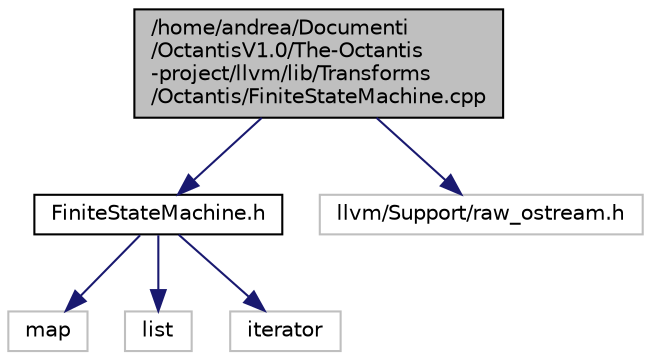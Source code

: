 digraph "/home/andrea/Documenti/OctantisV1.0/The-Octantis-project/llvm/lib/Transforms/Octantis/FiniteStateMachine.cpp"
{
  edge [fontname="Helvetica",fontsize="10",labelfontname="Helvetica",labelfontsize="10"];
  node [fontname="Helvetica",fontsize="10",shape=record];
  Node0 [label="/home/andrea/Documenti\l/OctantisV1.0/The-Octantis\l-project/llvm/lib/Transforms\l/Octantis/FiniteStateMachine.cpp",height=0.2,width=0.4,color="black", fillcolor="grey75", style="filled", fontcolor="black"];
  Node0 -> Node1 [color="midnightblue",fontsize="10",style="solid",fontname="Helvetica"];
  Node1 [label="FiniteStateMachine.h",height=0.2,width=0.4,color="black", fillcolor="white", style="filled",URL="$FiniteStateMachine_8h.html"];
  Node1 -> Node2 [color="midnightblue",fontsize="10",style="solid",fontname="Helvetica"];
  Node2 [label="map",height=0.2,width=0.4,color="grey75", fillcolor="white", style="filled"];
  Node1 -> Node3 [color="midnightblue",fontsize="10",style="solid",fontname="Helvetica"];
  Node3 [label="list",height=0.2,width=0.4,color="grey75", fillcolor="white", style="filled"];
  Node1 -> Node4 [color="midnightblue",fontsize="10",style="solid",fontname="Helvetica"];
  Node4 [label="iterator",height=0.2,width=0.4,color="grey75", fillcolor="white", style="filled"];
  Node0 -> Node5 [color="midnightblue",fontsize="10",style="solid",fontname="Helvetica"];
  Node5 [label="llvm/Support/raw_ostream.h",height=0.2,width=0.4,color="grey75", fillcolor="white", style="filled"];
}
